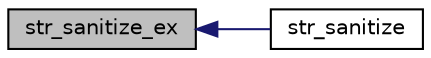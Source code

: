 digraph G
{
  edge [fontname="Helvetica",fontsize="10",labelfontname="Helvetica",labelfontsize="10"];
  node [fontname="Helvetica",fontsize="10",shape=record];
  rankdir=LR;
  Node1 [label="str_sanitize_ex",height=0.2,width=0.4,color="black", fillcolor="grey75", style="filled" fontcolor="black"];
  Node1 -> Node2 [dir=back,color="midnightblue",fontsize="10",style="solid",fontname="Helvetica"];
  Node2 [label="str_sanitize",height=0.2,width=0.4,color="black", fillcolor="white", style="filled",URL="$n__str_8c.html#aaf432cb6330353e306e51ed3d6e9f417",tooltip="clean a string by replacing evil characteres"];
}
